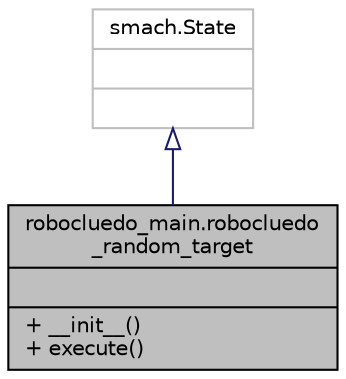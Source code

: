 digraph "robocluedo_main.robocluedo_random_target"
{
 // LATEX_PDF_SIZE
  edge [fontname="Helvetica",fontsize="10",labelfontname="Helvetica",labelfontsize="10"];
  node [fontname="Helvetica",fontsize="10",shape=record];
  Node1 [label="{robocluedo_main.robocluedo\l_random_target\n||+ __init__()\l+ execute()\l}",height=0.2,width=0.4,color="black", fillcolor="grey75", style="filled", fontcolor="black",tooltip="implementation of the state random_target."];
  Node2 -> Node1 [dir="back",color="midnightblue",fontsize="10",style="solid",arrowtail="onormal",fontname="Helvetica"];
  Node2 [label="{smach.State\n||}",height=0.2,width=0.4,color="grey75", fillcolor="white", style="filled",tooltip=" "];
}
